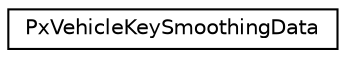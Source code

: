 digraph "Graphical Class Hierarchy"
{
  edge [fontname="Helvetica",fontsize="10",labelfontname="Helvetica",labelfontsize="10"];
  node [fontname="Helvetica",fontsize="10",shape=record];
  rankdir="LR";
  Node0 [label="PxVehicleKeySmoothingData",height=0.2,width=0.4,color="black", fillcolor="white", style="filled",URL="$structPxVehicleKeySmoothingData.html",tooltip="Used to produce smooth vehicle driving control values from key inputs. "];
}
